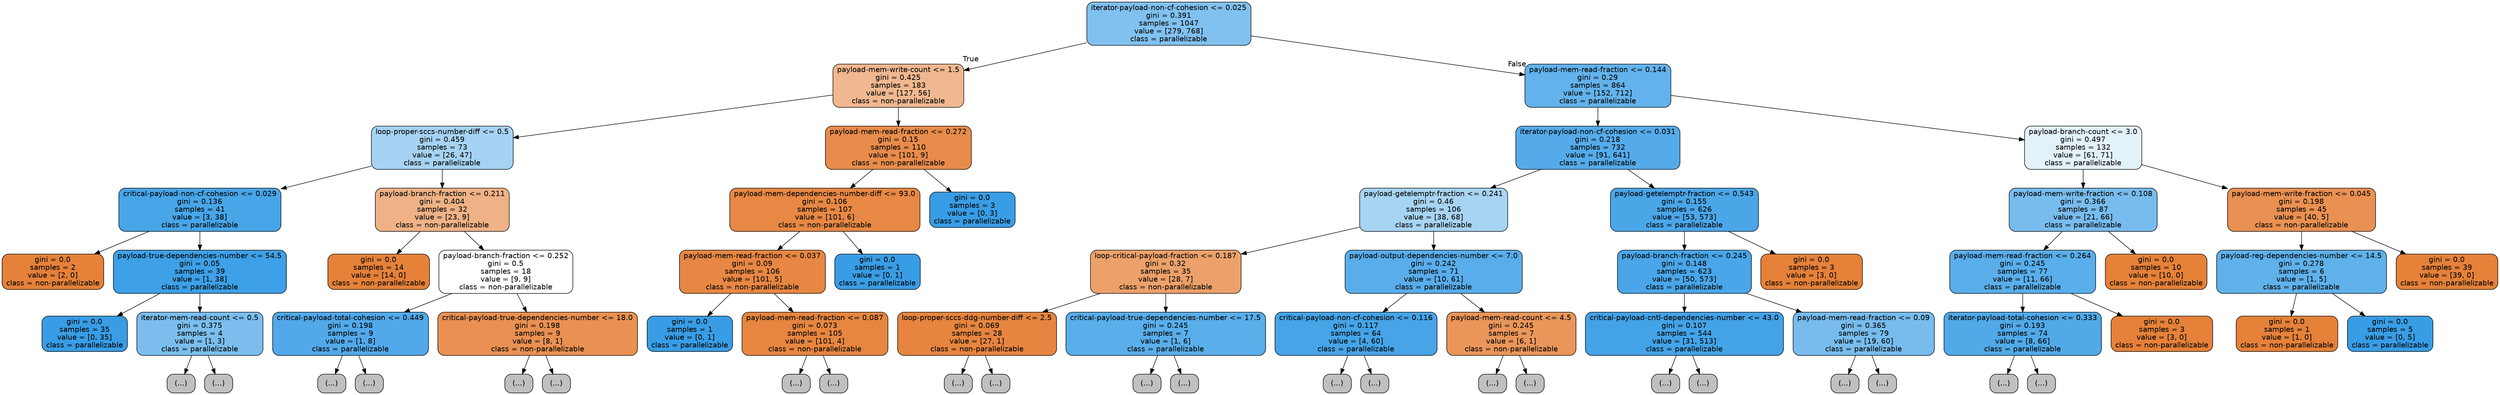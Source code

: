 digraph Tree {
node [shape=box, style="filled, rounded", color="black", fontname=helvetica] ;
edge [fontname=helvetica] ;
0 [label="iterator-payload-non-cf-cohesion <= 0.025\ngini = 0.391\nsamples = 1047\nvalue = [279, 768]\nclass = parallelizable", fillcolor="#399de5a2"] ;
1 [label="payload-mem-write-count <= 1.5\ngini = 0.425\nsamples = 183\nvalue = [127, 56]\nclass = non-parallelizable", fillcolor="#e581398f"] ;
0 -> 1 [labeldistance=2.5, labelangle=45, headlabel="True"] ;
2 [label="loop-proper-sccs-number-diff <= 0.5\ngini = 0.459\nsamples = 73\nvalue = [26, 47]\nclass = parallelizable", fillcolor="#399de572"] ;
1 -> 2 ;
3 [label="critical-payload-non-cf-cohesion <= 0.029\ngini = 0.136\nsamples = 41\nvalue = [3, 38]\nclass = parallelizable", fillcolor="#399de5eb"] ;
2 -> 3 ;
4 [label="gini = 0.0\nsamples = 2\nvalue = [2, 0]\nclass = non-parallelizable", fillcolor="#e58139ff"] ;
3 -> 4 ;
5 [label="payload-true-dependencies-number <= 54.5\ngini = 0.05\nsamples = 39\nvalue = [1, 38]\nclass = parallelizable", fillcolor="#399de5f8"] ;
3 -> 5 ;
6 [label="gini = 0.0\nsamples = 35\nvalue = [0, 35]\nclass = parallelizable", fillcolor="#399de5ff"] ;
5 -> 6 ;
7 [label="iterator-mem-read-count <= 0.5\ngini = 0.375\nsamples = 4\nvalue = [1, 3]\nclass = parallelizable", fillcolor="#399de5aa"] ;
5 -> 7 ;
8 [label="(...)", fillcolor="#C0C0C0"] ;
7 -> 8 ;
9 [label="(...)", fillcolor="#C0C0C0"] ;
7 -> 9 ;
10 [label="payload-branch-fraction <= 0.211\ngini = 0.404\nsamples = 32\nvalue = [23, 9]\nclass = non-parallelizable", fillcolor="#e581399b"] ;
2 -> 10 ;
11 [label="gini = 0.0\nsamples = 14\nvalue = [14, 0]\nclass = non-parallelizable", fillcolor="#e58139ff"] ;
10 -> 11 ;
12 [label="payload-branch-fraction <= 0.252\ngini = 0.5\nsamples = 18\nvalue = [9, 9]\nclass = non-parallelizable", fillcolor="#e5813900"] ;
10 -> 12 ;
13 [label="critical-payload-total-cohesion <= 0.449\ngini = 0.198\nsamples = 9\nvalue = [1, 8]\nclass = parallelizable", fillcolor="#399de5df"] ;
12 -> 13 ;
14 [label="(...)", fillcolor="#C0C0C0"] ;
13 -> 14 ;
15 [label="(...)", fillcolor="#C0C0C0"] ;
13 -> 15 ;
18 [label="critical-payload-true-dependencies-number <= 18.0\ngini = 0.198\nsamples = 9\nvalue = [8, 1]\nclass = non-parallelizable", fillcolor="#e58139df"] ;
12 -> 18 ;
19 [label="(...)", fillcolor="#C0C0C0"] ;
18 -> 19 ;
20 [label="(...)", fillcolor="#C0C0C0"] ;
18 -> 20 ;
21 [label="payload-mem-read-fraction <= 0.272\ngini = 0.15\nsamples = 110\nvalue = [101, 9]\nclass = non-parallelizable", fillcolor="#e58139e8"] ;
1 -> 21 ;
22 [label="payload-mem-dependencies-number-diff <= 93.0\ngini = 0.106\nsamples = 107\nvalue = [101, 6]\nclass = non-parallelizable", fillcolor="#e58139f0"] ;
21 -> 22 ;
23 [label="payload-mem-read-fraction <= 0.037\ngini = 0.09\nsamples = 106\nvalue = [101, 5]\nclass = non-parallelizable", fillcolor="#e58139f2"] ;
22 -> 23 ;
24 [label="gini = 0.0\nsamples = 1\nvalue = [0, 1]\nclass = parallelizable", fillcolor="#399de5ff"] ;
23 -> 24 ;
25 [label="payload-mem-read-fraction <= 0.087\ngini = 0.073\nsamples = 105\nvalue = [101, 4]\nclass = non-parallelizable", fillcolor="#e58139f5"] ;
23 -> 25 ;
26 [label="(...)", fillcolor="#C0C0C0"] ;
25 -> 26 ;
35 [label="(...)", fillcolor="#C0C0C0"] ;
25 -> 35 ;
36 [label="gini = 0.0\nsamples = 1\nvalue = [0, 1]\nclass = parallelizable", fillcolor="#399de5ff"] ;
22 -> 36 ;
37 [label="gini = 0.0\nsamples = 3\nvalue = [0, 3]\nclass = parallelizable", fillcolor="#399de5ff"] ;
21 -> 37 ;
38 [label="payload-mem-read-fraction <= 0.144\ngini = 0.29\nsamples = 864\nvalue = [152, 712]\nclass = parallelizable", fillcolor="#399de5c9"] ;
0 -> 38 [labeldistance=2.5, labelangle=-45, headlabel="False"] ;
39 [label="iterator-payload-non-cf-cohesion <= 0.031\ngini = 0.218\nsamples = 732\nvalue = [91, 641]\nclass = parallelizable", fillcolor="#399de5db"] ;
38 -> 39 ;
40 [label="payload-getelemptr-fraction <= 0.241\ngini = 0.46\nsamples = 106\nvalue = [38, 68]\nclass = parallelizable", fillcolor="#399de570"] ;
39 -> 40 ;
41 [label="loop-critical-payload-fraction <= 0.187\ngini = 0.32\nsamples = 35\nvalue = [28, 7]\nclass = non-parallelizable", fillcolor="#e58139bf"] ;
40 -> 41 ;
42 [label="loop-proper-sccs-ddg-number-diff <= 2.5\ngini = 0.069\nsamples = 28\nvalue = [27, 1]\nclass = non-parallelizable", fillcolor="#e58139f6"] ;
41 -> 42 ;
43 [label="(...)", fillcolor="#C0C0C0"] ;
42 -> 43 ;
44 [label="(...)", fillcolor="#C0C0C0"] ;
42 -> 44 ;
45 [label="critical-payload-true-dependencies-number <= 17.5\ngini = 0.245\nsamples = 7\nvalue = [1, 6]\nclass = parallelizable", fillcolor="#399de5d4"] ;
41 -> 45 ;
46 [label="(...)", fillcolor="#C0C0C0"] ;
45 -> 46 ;
47 [label="(...)", fillcolor="#C0C0C0"] ;
45 -> 47 ;
48 [label="payload-output-dependencies-number <= 7.0\ngini = 0.242\nsamples = 71\nvalue = [10, 61]\nclass = parallelizable", fillcolor="#399de5d5"] ;
40 -> 48 ;
49 [label="critical-payload-non-cf-cohesion <= 0.116\ngini = 0.117\nsamples = 64\nvalue = [4, 60]\nclass = parallelizable", fillcolor="#399de5ee"] ;
48 -> 49 ;
50 [label="(...)", fillcolor="#C0C0C0"] ;
49 -> 50 ;
59 [label="(...)", fillcolor="#C0C0C0"] ;
49 -> 59 ;
60 [label="payload-mem-read-count <= 4.5\ngini = 0.245\nsamples = 7\nvalue = [6, 1]\nclass = non-parallelizable", fillcolor="#e58139d4"] ;
48 -> 60 ;
61 [label="(...)", fillcolor="#C0C0C0"] ;
60 -> 61 ;
62 [label="(...)", fillcolor="#C0C0C0"] ;
60 -> 62 ;
63 [label="payload-getelemptr-fraction <= 0.543\ngini = 0.155\nsamples = 626\nvalue = [53, 573]\nclass = parallelizable", fillcolor="#399de5e7"] ;
39 -> 63 ;
64 [label="payload-branch-fraction <= 0.245\ngini = 0.148\nsamples = 623\nvalue = [50, 573]\nclass = parallelizable", fillcolor="#399de5e9"] ;
63 -> 64 ;
65 [label="critical-payload-cntl-dependencies-number <= 43.0\ngini = 0.107\nsamples = 544\nvalue = [31, 513]\nclass = parallelizable", fillcolor="#399de5f0"] ;
64 -> 65 ;
66 [label="(...)", fillcolor="#C0C0C0"] ;
65 -> 66 ;
137 [label="(...)", fillcolor="#C0C0C0"] ;
65 -> 137 ;
138 [label="payload-mem-read-fraction <= 0.09\ngini = 0.365\nsamples = 79\nvalue = [19, 60]\nclass = parallelizable", fillcolor="#399de5ae"] ;
64 -> 138 ;
139 [label="(...)", fillcolor="#C0C0C0"] ;
138 -> 139 ;
144 [label="(...)", fillcolor="#C0C0C0"] ;
138 -> 144 ;
149 [label="gini = 0.0\nsamples = 3\nvalue = [3, 0]\nclass = non-parallelizable", fillcolor="#e58139ff"] ;
63 -> 149 ;
150 [label="payload-branch-count <= 3.0\ngini = 0.497\nsamples = 132\nvalue = [61, 71]\nclass = parallelizable", fillcolor="#399de524"] ;
38 -> 150 ;
151 [label="payload-mem-write-fraction <= 0.108\ngini = 0.366\nsamples = 87\nvalue = [21, 66]\nclass = parallelizable", fillcolor="#399de5ae"] ;
150 -> 151 ;
152 [label="payload-mem-read-fraction <= 0.264\ngini = 0.245\nsamples = 77\nvalue = [11, 66]\nclass = parallelizable", fillcolor="#399de5d4"] ;
151 -> 152 ;
153 [label="iterator-payload-total-cohesion <= 0.333\ngini = 0.193\nsamples = 74\nvalue = [8, 66]\nclass = parallelizable", fillcolor="#399de5e0"] ;
152 -> 153 ;
154 [label="(...)", fillcolor="#C0C0C0"] ;
153 -> 154 ;
155 [label="(...)", fillcolor="#C0C0C0"] ;
153 -> 155 ;
178 [label="gini = 0.0\nsamples = 3\nvalue = [3, 0]\nclass = non-parallelizable", fillcolor="#e58139ff"] ;
152 -> 178 ;
179 [label="gini = 0.0\nsamples = 10\nvalue = [10, 0]\nclass = non-parallelizable", fillcolor="#e58139ff"] ;
151 -> 179 ;
180 [label="payload-mem-write-fraction <= 0.045\ngini = 0.198\nsamples = 45\nvalue = [40, 5]\nclass = non-parallelizable", fillcolor="#e58139df"] ;
150 -> 180 ;
181 [label="payload-reg-dependencies-number <= 14.5\ngini = 0.278\nsamples = 6\nvalue = [1, 5]\nclass = parallelizable", fillcolor="#399de5cc"] ;
180 -> 181 ;
182 [label="gini = 0.0\nsamples = 1\nvalue = [1, 0]\nclass = non-parallelizable", fillcolor="#e58139ff"] ;
181 -> 182 ;
183 [label="gini = 0.0\nsamples = 5\nvalue = [0, 5]\nclass = parallelizable", fillcolor="#399de5ff"] ;
181 -> 183 ;
184 [label="gini = 0.0\nsamples = 39\nvalue = [39, 0]\nclass = non-parallelizable", fillcolor="#e58139ff"] ;
180 -> 184 ;
}